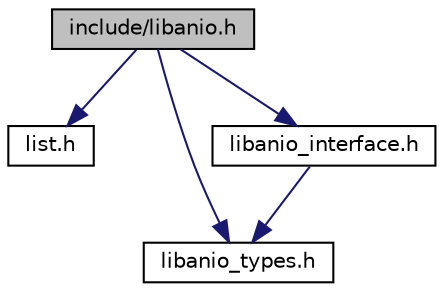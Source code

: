 digraph "include/libanio.h"
{
  edge [fontname="Helvetica",fontsize="10",labelfontname="Helvetica",labelfontsize="10"];
  node [fontname="Helvetica",fontsize="10",shape=record];
  Node1 [label="include/libanio.h",height=0.2,width=0.4,color="black", fillcolor="grey75", style="filled", fontcolor="black"];
  Node1 -> Node2 [color="midnightblue",fontsize="10",style="solid",fontname="Helvetica"];
  Node2 [label="list.h",height=0.2,width=0.4,color="black", fillcolor="white", style="filled",URL="$list_8h_source.html"];
  Node1 -> Node3 [color="midnightblue",fontsize="10",style="solid",fontname="Helvetica"];
  Node3 [label="libanio_types.h",height=0.2,width=0.4,color="black", fillcolor="white", style="filled",URL="$libanio__types_8h.html"];
  Node1 -> Node4 [color="midnightblue",fontsize="10",style="solid",fontname="Helvetica"];
  Node4 [label="libanio_interface.h",height=0.2,width=0.4,color="black", fillcolor="white", style="filled",URL="$libanio__interface_8h.html"];
  Node4 -> Node3 [color="midnightblue",fontsize="10",style="solid",fontname="Helvetica"];
}
